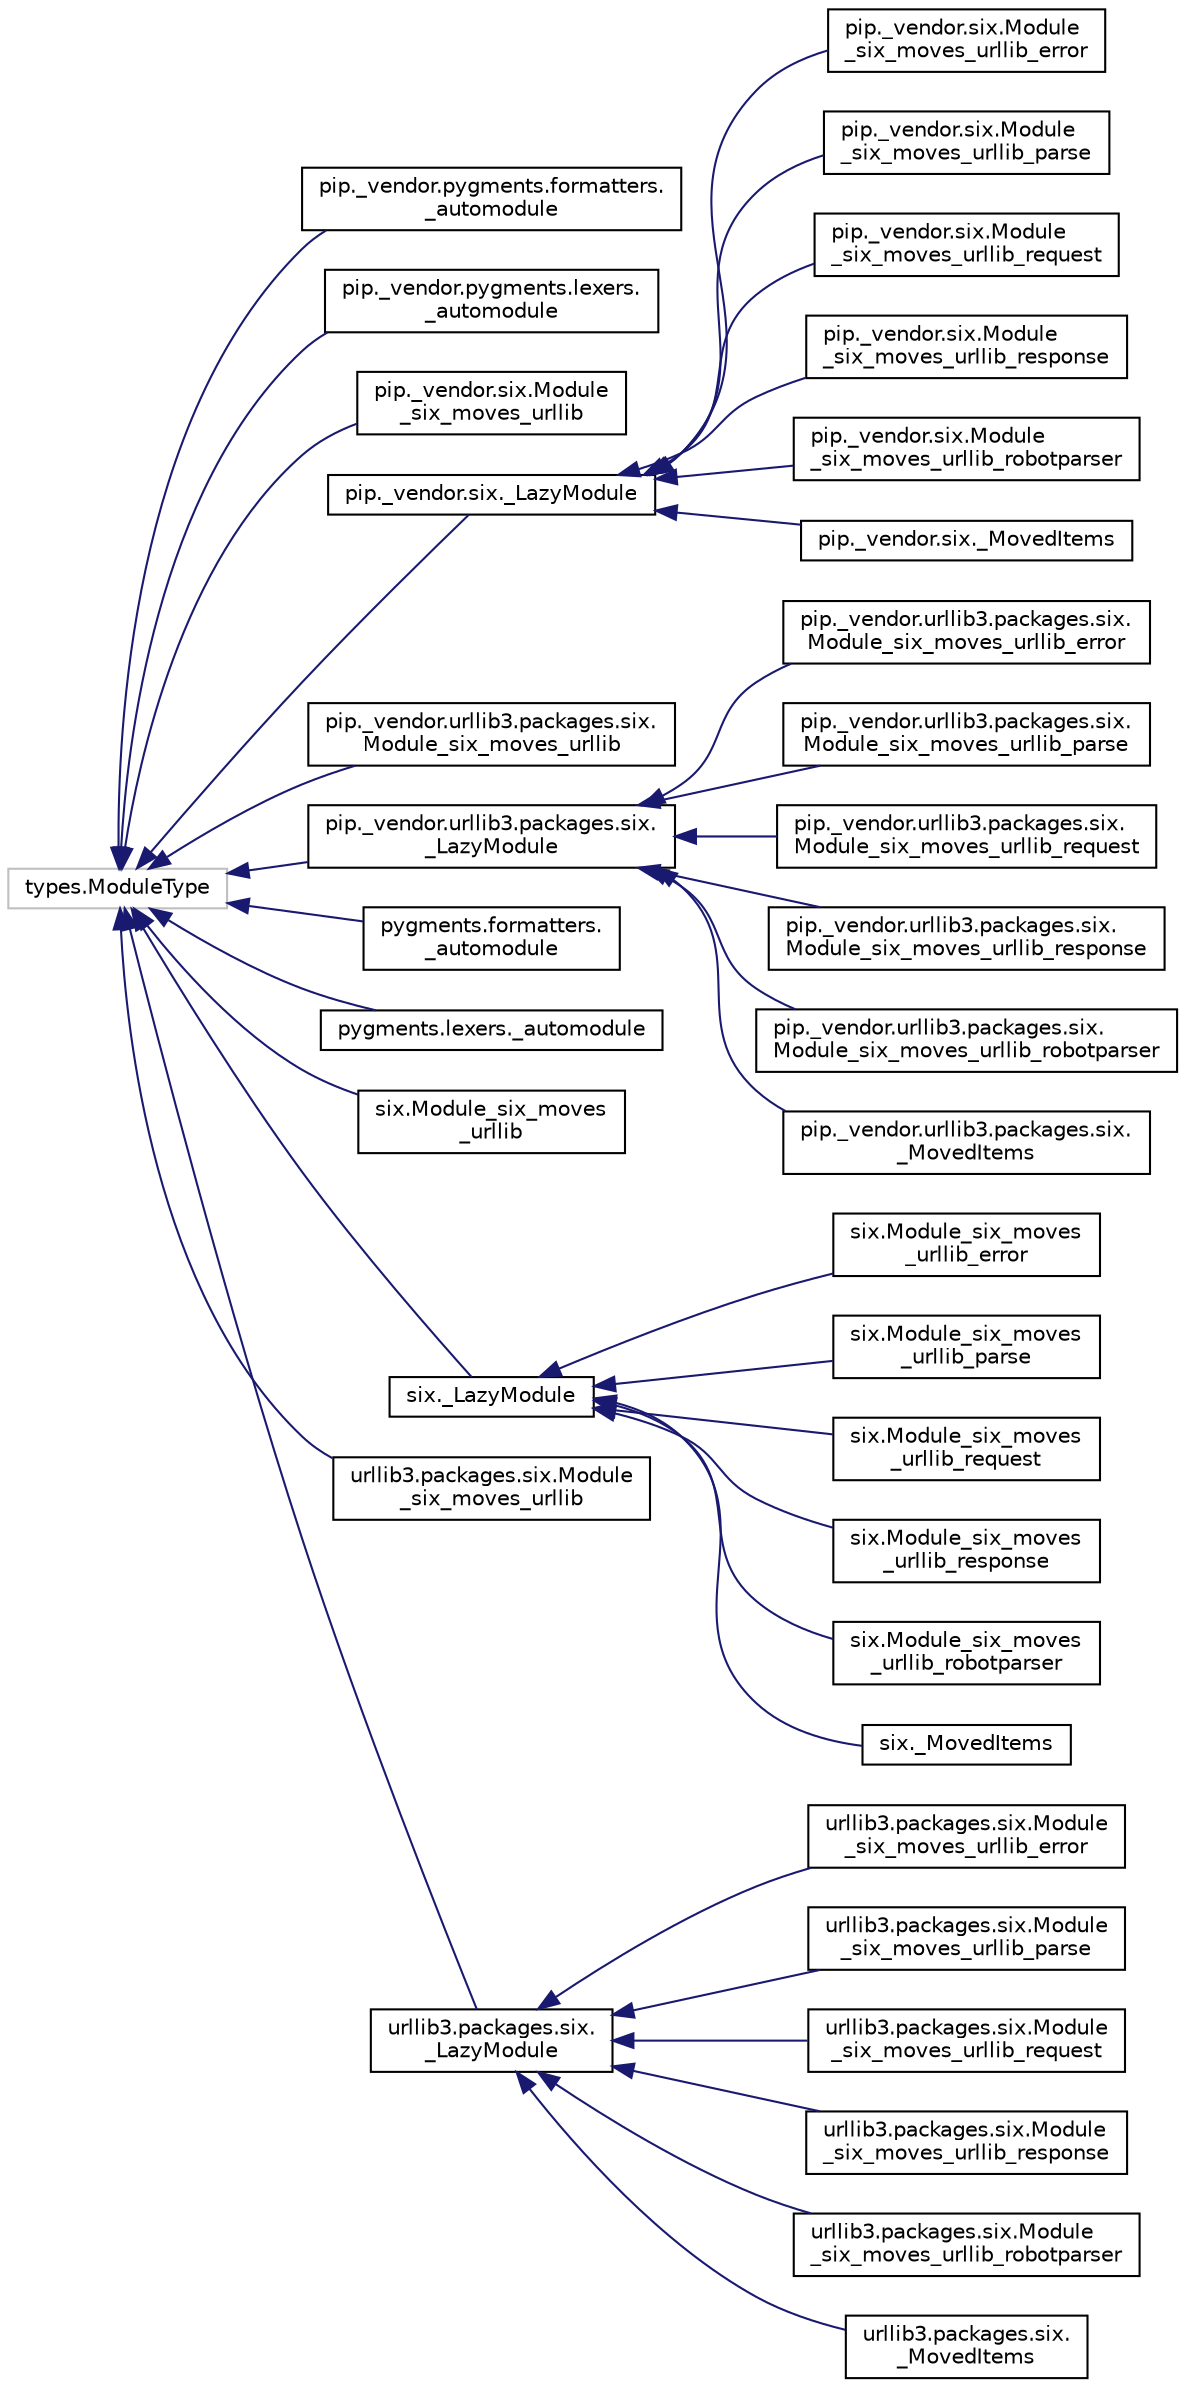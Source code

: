 digraph "Graphical Class Hierarchy"
{
 // LATEX_PDF_SIZE
  edge [fontname="Helvetica",fontsize="10",labelfontname="Helvetica",labelfontsize="10"];
  node [fontname="Helvetica",fontsize="10",shape=record];
  rankdir="LR";
  Node1923 [label="types.ModuleType",height=0.2,width=0.4,color="grey75", fillcolor="white", style="filled",tooltip=" "];
  Node1923 -> Node0 [dir="back",color="midnightblue",fontsize="10",style="solid",fontname="Helvetica"];
  Node0 [label="pip._vendor.pygments.formatters.\l_automodule",height=0.2,width=0.4,color="black", fillcolor="white", style="filled",URL="$classpip_1_1__vendor_1_1pygments_1_1formatters_1_1__automodule.html",tooltip=" "];
  Node1923 -> Node1925 [dir="back",color="midnightblue",fontsize="10",style="solid",fontname="Helvetica"];
  Node1925 [label="pip._vendor.pygments.lexers.\l_automodule",height=0.2,width=0.4,color="black", fillcolor="white", style="filled",URL="$classpip_1_1__vendor_1_1pygments_1_1lexers_1_1__automodule.html",tooltip=" "];
  Node1923 -> Node1926 [dir="back",color="midnightblue",fontsize="10",style="solid",fontname="Helvetica"];
  Node1926 [label="pip._vendor.six.Module\l_six_moves_urllib",height=0.2,width=0.4,color="black", fillcolor="white", style="filled",URL="$classpip_1_1__vendor_1_1six_1_1Module__six__moves__urllib.html",tooltip=" "];
  Node1923 -> Node1927 [dir="back",color="midnightblue",fontsize="10",style="solid",fontname="Helvetica"];
  Node1927 [label="pip._vendor.six._LazyModule",height=0.2,width=0.4,color="black", fillcolor="white", style="filled",URL="$classpip_1_1__vendor_1_1six_1_1__LazyModule.html",tooltip=" "];
  Node1927 -> Node1928 [dir="back",color="midnightblue",fontsize="10",style="solid",fontname="Helvetica"];
  Node1928 [label="pip._vendor.six.Module\l_six_moves_urllib_error",height=0.2,width=0.4,color="black", fillcolor="white", style="filled",URL="$classpip_1_1__vendor_1_1six_1_1Module__six__moves__urllib__error.html",tooltip=" "];
  Node1927 -> Node1929 [dir="back",color="midnightblue",fontsize="10",style="solid",fontname="Helvetica"];
  Node1929 [label="pip._vendor.six.Module\l_six_moves_urllib_parse",height=0.2,width=0.4,color="black", fillcolor="white", style="filled",URL="$classpip_1_1__vendor_1_1six_1_1Module__six__moves__urllib__parse.html",tooltip=" "];
  Node1927 -> Node1930 [dir="back",color="midnightblue",fontsize="10",style="solid",fontname="Helvetica"];
  Node1930 [label="pip._vendor.six.Module\l_six_moves_urllib_request",height=0.2,width=0.4,color="black", fillcolor="white", style="filled",URL="$classpip_1_1__vendor_1_1six_1_1Module__six__moves__urllib__request.html",tooltip=" "];
  Node1927 -> Node1931 [dir="back",color="midnightblue",fontsize="10",style="solid",fontname="Helvetica"];
  Node1931 [label="pip._vendor.six.Module\l_six_moves_urllib_response",height=0.2,width=0.4,color="black", fillcolor="white", style="filled",URL="$classpip_1_1__vendor_1_1six_1_1Module__six__moves__urllib__response.html",tooltip=" "];
  Node1927 -> Node1932 [dir="back",color="midnightblue",fontsize="10",style="solid",fontname="Helvetica"];
  Node1932 [label="pip._vendor.six.Module\l_six_moves_urllib_robotparser",height=0.2,width=0.4,color="black", fillcolor="white", style="filled",URL="$classpip_1_1__vendor_1_1six_1_1Module__six__moves__urllib__robotparser.html",tooltip=" "];
  Node1927 -> Node1933 [dir="back",color="midnightblue",fontsize="10",style="solid",fontname="Helvetica"];
  Node1933 [label="pip._vendor.six._MovedItems",height=0.2,width=0.4,color="black", fillcolor="white", style="filled",URL="$classpip_1_1__vendor_1_1six_1_1__MovedItems.html",tooltip=" "];
  Node1923 -> Node1934 [dir="back",color="midnightblue",fontsize="10",style="solid",fontname="Helvetica"];
  Node1934 [label="pip._vendor.urllib3.packages.six.\lModule_six_moves_urllib",height=0.2,width=0.4,color="black", fillcolor="white", style="filled",URL="$classpip_1_1__vendor_1_1urllib3_1_1packages_1_1six_1_1Module__six__moves__urllib.html",tooltip=" "];
  Node1923 -> Node1935 [dir="back",color="midnightblue",fontsize="10",style="solid",fontname="Helvetica"];
  Node1935 [label="pip._vendor.urllib3.packages.six.\l_LazyModule",height=0.2,width=0.4,color="black", fillcolor="white", style="filled",URL="$classpip_1_1__vendor_1_1urllib3_1_1packages_1_1six_1_1__LazyModule.html",tooltip=" "];
  Node1935 -> Node1936 [dir="back",color="midnightblue",fontsize="10",style="solid",fontname="Helvetica"];
  Node1936 [label="pip._vendor.urllib3.packages.six.\lModule_six_moves_urllib_error",height=0.2,width=0.4,color="black", fillcolor="white", style="filled",URL="$classpip_1_1__vendor_1_1urllib3_1_1packages_1_1six_1_1Module__six__moves__urllib__error.html",tooltip=" "];
  Node1935 -> Node1937 [dir="back",color="midnightblue",fontsize="10",style="solid",fontname="Helvetica"];
  Node1937 [label="pip._vendor.urllib3.packages.six.\lModule_six_moves_urllib_parse",height=0.2,width=0.4,color="black", fillcolor="white", style="filled",URL="$classpip_1_1__vendor_1_1urllib3_1_1packages_1_1six_1_1Module__six__moves__urllib__parse.html",tooltip=" "];
  Node1935 -> Node1938 [dir="back",color="midnightblue",fontsize="10",style="solid",fontname="Helvetica"];
  Node1938 [label="pip._vendor.urllib3.packages.six.\lModule_six_moves_urllib_request",height=0.2,width=0.4,color="black", fillcolor="white", style="filled",URL="$classpip_1_1__vendor_1_1urllib3_1_1packages_1_1six_1_1Module__six__moves__urllib__request.html",tooltip=" "];
  Node1935 -> Node1939 [dir="back",color="midnightblue",fontsize="10",style="solid",fontname="Helvetica"];
  Node1939 [label="pip._vendor.urllib3.packages.six.\lModule_six_moves_urllib_response",height=0.2,width=0.4,color="black", fillcolor="white", style="filled",URL="$classpip_1_1__vendor_1_1urllib3_1_1packages_1_1six_1_1Module__six__moves__urllib__response.html",tooltip=" "];
  Node1935 -> Node1940 [dir="back",color="midnightblue",fontsize="10",style="solid",fontname="Helvetica"];
  Node1940 [label="pip._vendor.urllib3.packages.six.\lModule_six_moves_urllib_robotparser",height=0.2,width=0.4,color="black", fillcolor="white", style="filled",URL="$classpip_1_1__vendor_1_1urllib3_1_1packages_1_1six_1_1Module__six__moves__urllib__robotparser.html",tooltip=" "];
  Node1935 -> Node1941 [dir="back",color="midnightblue",fontsize="10",style="solid",fontname="Helvetica"];
  Node1941 [label="pip._vendor.urllib3.packages.six.\l_MovedItems",height=0.2,width=0.4,color="black", fillcolor="white", style="filled",URL="$classpip_1_1__vendor_1_1urllib3_1_1packages_1_1six_1_1__MovedItems.html",tooltip=" "];
  Node1923 -> Node1942 [dir="back",color="midnightblue",fontsize="10",style="solid",fontname="Helvetica"];
  Node1942 [label="pygments.formatters.\l_automodule",height=0.2,width=0.4,color="black", fillcolor="white", style="filled",URL="$classpygments_1_1formatters_1_1__automodule.html",tooltip=" "];
  Node1923 -> Node1943 [dir="back",color="midnightblue",fontsize="10",style="solid",fontname="Helvetica"];
  Node1943 [label="pygments.lexers._automodule",height=0.2,width=0.4,color="black", fillcolor="white", style="filled",URL="$classpygments_1_1lexers_1_1__automodule.html",tooltip=" "];
  Node1923 -> Node1944 [dir="back",color="midnightblue",fontsize="10",style="solid",fontname="Helvetica"];
  Node1944 [label="six.Module_six_moves\l_urllib",height=0.2,width=0.4,color="black", fillcolor="white", style="filled",URL="$classsix_1_1Module__six__moves__urllib.html",tooltip=" "];
  Node1923 -> Node1945 [dir="back",color="midnightblue",fontsize="10",style="solid",fontname="Helvetica"];
  Node1945 [label="six._LazyModule",height=0.2,width=0.4,color="black", fillcolor="white", style="filled",URL="$classsix_1_1__LazyModule.html",tooltip=" "];
  Node1945 -> Node1946 [dir="back",color="midnightblue",fontsize="10",style="solid",fontname="Helvetica"];
  Node1946 [label="six.Module_six_moves\l_urllib_error",height=0.2,width=0.4,color="black", fillcolor="white", style="filled",URL="$classsix_1_1Module__six__moves__urllib__error.html",tooltip=" "];
  Node1945 -> Node1947 [dir="back",color="midnightblue",fontsize="10",style="solid",fontname="Helvetica"];
  Node1947 [label="six.Module_six_moves\l_urllib_parse",height=0.2,width=0.4,color="black", fillcolor="white", style="filled",URL="$classsix_1_1Module__six__moves__urllib__parse.html",tooltip=" "];
  Node1945 -> Node1948 [dir="back",color="midnightblue",fontsize="10",style="solid",fontname="Helvetica"];
  Node1948 [label="six.Module_six_moves\l_urllib_request",height=0.2,width=0.4,color="black", fillcolor="white", style="filled",URL="$classsix_1_1Module__six__moves__urllib__request.html",tooltip=" "];
  Node1945 -> Node1949 [dir="back",color="midnightblue",fontsize="10",style="solid",fontname="Helvetica"];
  Node1949 [label="six.Module_six_moves\l_urllib_response",height=0.2,width=0.4,color="black", fillcolor="white", style="filled",URL="$classsix_1_1Module__six__moves__urllib__response.html",tooltip=" "];
  Node1945 -> Node1950 [dir="back",color="midnightblue",fontsize="10",style="solid",fontname="Helvetica"];
  Node1950 [label="six.Module_six_moves\l_urllib_robotparser",height=0.2,width=0.4,color="black", fillcolor="white", style="filled",URL="$classsix_1_1Module__six__moves__urllib__robotparser.html",tooltip=" "];
  Node1945 -> Node1951 [dir="back",color="midnightblue",fontsize="10",style="solid",fontname="Helvetica"];
  Node1951 [label="six._MovedItems",height=0.2,width=0.4,color="black", fillcolor="white", style="filled",URL="$classsix_1_1__MovedItems.html",tooltip=" "];
  Node1923 -> Node1952 [dir="back",color="midnightblue",fontsize="10",style="solid",fontname="Helvetica"];
  Node1952 [label="urllib3.packages.six.Module\l_six_moves_urllib",height=0.2,width=0.4,color="black", fillcolor="white", style="filled",URL="$classurllib3_1_1packages_1_1six_1_1Module__six__moves__urllib.html",tooltip=" "];
  Node1923 -> Node1953 [dir="back",color="midnightblue",fontsize="10",style="solid",fontname="Helvetica"];
  Node1953 [label="urllib3.packages.six.\l_LazyModule",height=0.2,width=0.4,color="black", fillcolor="white", style="filled",URL="$classurllib3_1_1packages_1_1six_1_1__LazyModule.html",tooltip=" "];
  Node1953 -> Node1954 [dir="back",color="midnightblue",fontsize="10",style="solid",fontname="Helvetica"];
  Node1954 [label="urllib3.packages.six.Module\l_six_moves_urllib_error",height=0.2,width=0.4,color="black", fillcolor="white", style="filled",URL="$classurllib3_1_1packages_1_1six_1_1Module__six__moves__urllib__error.html",tooltip=" "];
  Node1953 -> Node1955 [dir="back",color="midnightblue",fontsize="10",style="solid",fontname="Helvetica"];
  Node1955 [label="urllib3.packages.six.Module\l_six_moves_urllib_parse",height=0.2,width=0.4,color="black", fillcolor="white", style="filled",URL="$classurllib3_1_1packages_1_1six_1_1Module__six__moves__urllib__parse.html",tooltip=" "];
  Node1953 -> Node1956 [dir="back",color="midnightblue",fontsize="10",style="solid",fontname="Helvetica"];
  Node1956 [label="urllib3.packages.six.Module\l_six_moves_urllib_request",height=0.2,width=0.4,color="black", fillcolor="white", style="filled",URL="$classurllib3_1_1packages_1_1six_1_1Module__six__moves__urllib__request.html",tooltip=" "];
  Node1953 -> Node1957 [dir="back",color="midnightblue",fontsize="10",style="solid",fontname="Helvetica"];
  Node1957 [label="urllib3.packages.six.Module\l_six_moves_urllib_response",height=0.2,width=0.4,color="black", fillcolor="white", style="filled",URL="$classurllib3_1_1packages_1_1six_1_1Module__six__moves__urllib__response.html",tooltip=" "];
  Node1953 -> Node1958 [dir="back",color="midnightblue",fontsize="10",style="solid",fontname="Helvetica"];
  Node1958 [label="urllib3.packages.six.Module\l_six_moves_urllib_robotparser",height=0.2,width=0.4,color="black", fillcolor="white", style="filled",URL="$classurllib3_1_1packages_1_1six_1_1Module__six__moves__urllib__robotparser.html",tooltip=" "];
  Node1953 -> Node1959 [dir="back",color="midnightblue",fontsize="10",style="solid",fontname="Helvetica"];
  Node1959 [label="urllib3.packages.six.\l_MovedItems",height=0.2,width=0.4,color="black", fillcolor="white", style="filled",URL="$classurllib3_1_1packages_1_1six_1_1__MovedItems.html",tooltip=" "];
}
